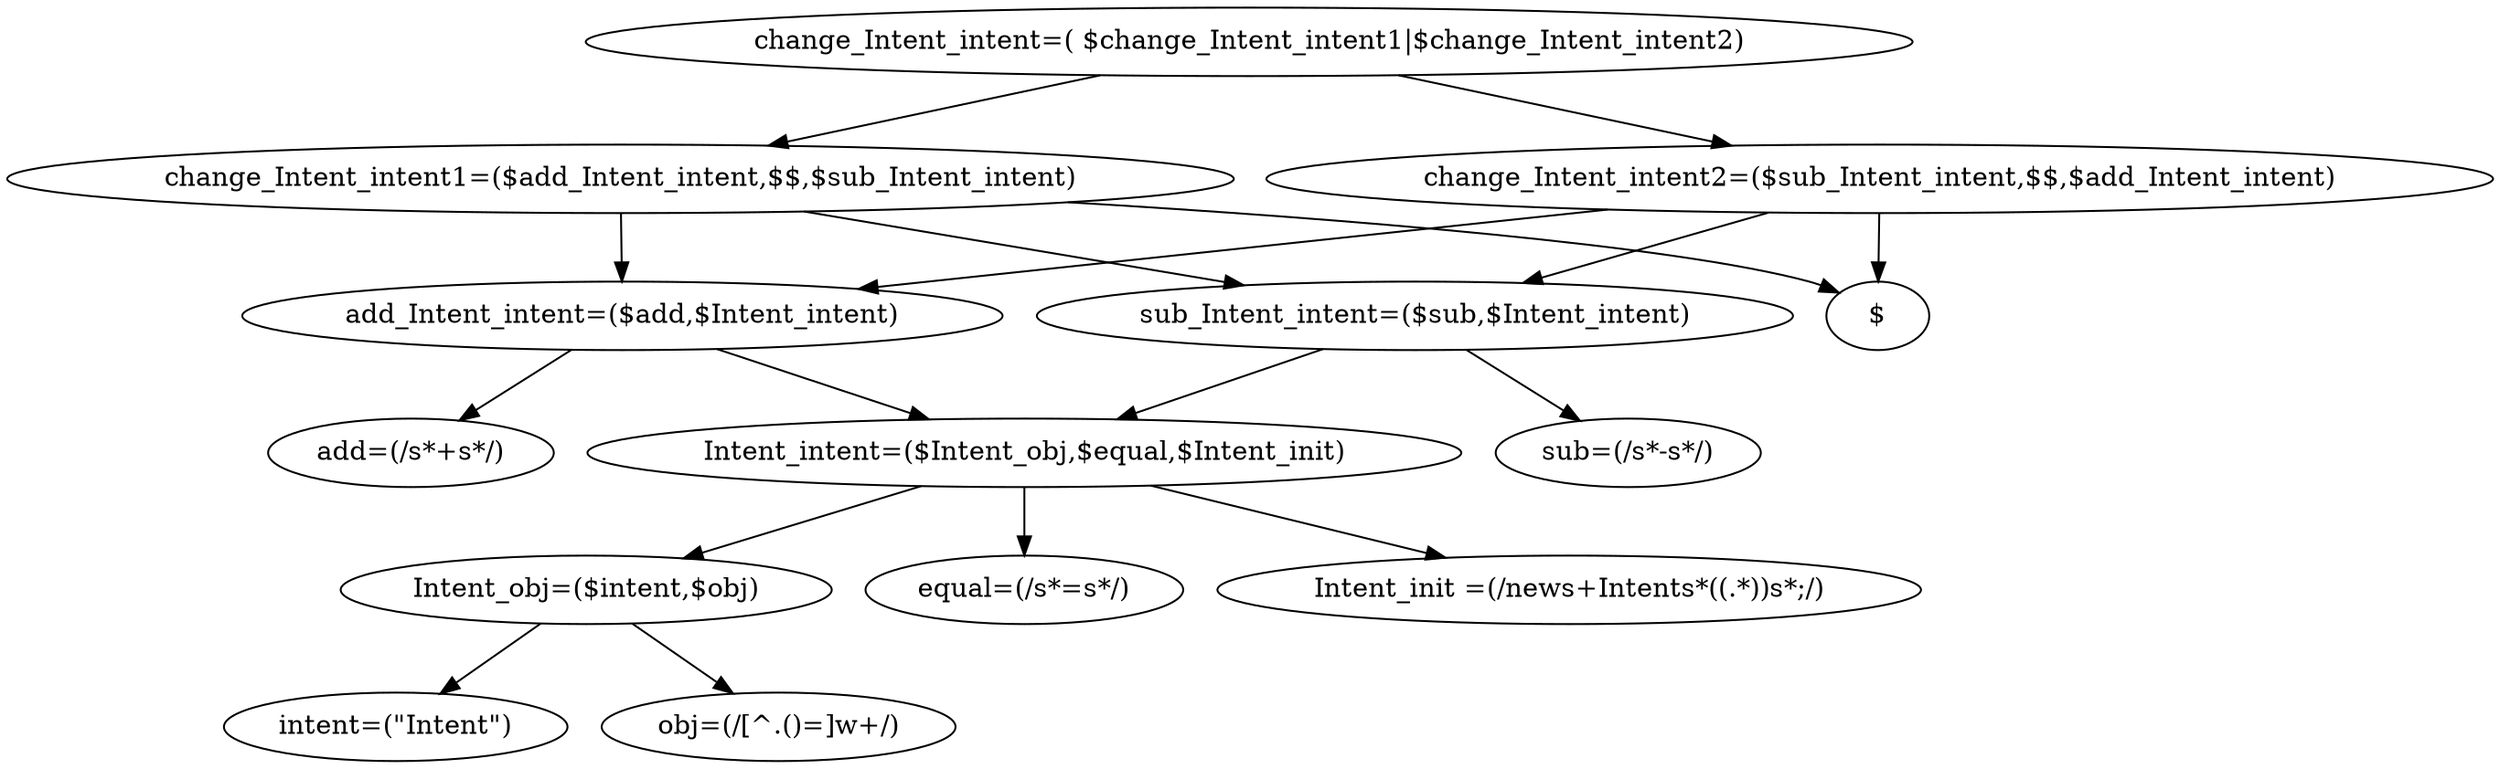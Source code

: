 strict digraph  {
	graph [epsilon=0.0001];
	"change_Intent_intent=( $change_Intent_intent1|$change_Intent_intent2)" -> "change_Intent_intent1=($add_Intent_intent,$$,$sub_Intent_intent)";
	"change_Intent_intent=( $change_Intent_intent1|$change_Intent_intent2)" -> "change_Intent_intent2=($sub_Intent_intent,$$,$add_Intent_intent)";
	"change_Intent_intent1=($add_Intent_intent,$$,$sub_Intent_intent)" -> "add_Intent_intent=($add,$Intent_intent)";
	"change_Intent_intent1=($add_Intent_intent,$$,$sub_Intent_intent)" -> "$";
	"change_Intent_intent1=($add_Intent_intent,$$,$sub_Intent_intent)" -> "sub_Intent_intent=($sub,$Intent_intent)";
	"add_Intent_intent=($add,$Intent_intent)" -> "add=(/\s*\+\s*/)";
	"add_Intent_intent=($add,$Intent_intent)" -> "Intent_intent=($Intent_obj,$equal,$Intent_init)";
	"Intent_intent=($Intent_obj,$equal,$Intent_init)" -> "Intent_obj=($intent,$obj)";
	"Intent_intent=($Intent_obj,$equal,$Intent_init)" -> "equal=(/\s*=\s*/)";
	"Intent_intent=($Intent_obj,$equal,$Intent_init)" -> "Intent_init =(/new\s+Intent\s*\((.*)\)\s*;/)";
	"Intent_obj=($intent,$obj)" -> "intent=(\"Intent\")";
	"Intent_obj=($intent,$obj)" -> "obj=(/[^\.\(\)=]\w+/)";
	"sub_Intent_intent=($sub,$Intent_intent)" -> "Intent_intent=($Intent_obj,$equal,$Intent_init)";
	"sub_Intent_intent=($sub,$Intent_intent)" -> "sub=(/\s*-\s*/)";
	"change_Intent_intent2=($sub_Intent_intent,$$,$add_Intent_intent)" -> "add_Intent_intent=($add,$Intent_intent)";
	"change_Intent_intent2=($sub_Intent_intent,$$,$add_Intent_intent)" -> "$";
	"change_Intent_intent2=($sub_Intent_intent,$$,$add_Intent_intent)" -> "sub_Intent_intent=($sub,$Intent_intent)";
}
